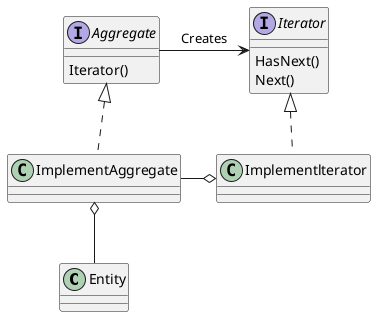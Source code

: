 @startuml

class Entity {
}

class ImplementAggregate {
}

class Implementlterator {
}

interface Aggregate {
  Iterator()
}

interface Iterator {
  HasNext()
  Next()
}

Aggregate -right-> Iterator : Creates
ImplementAggregate o-down- Entity
Implementlterator o-left- ImplementAggregate

Aggregate <|.down. ImplementAggregate
Iterator <|.down. Implementlterator

@enduml

